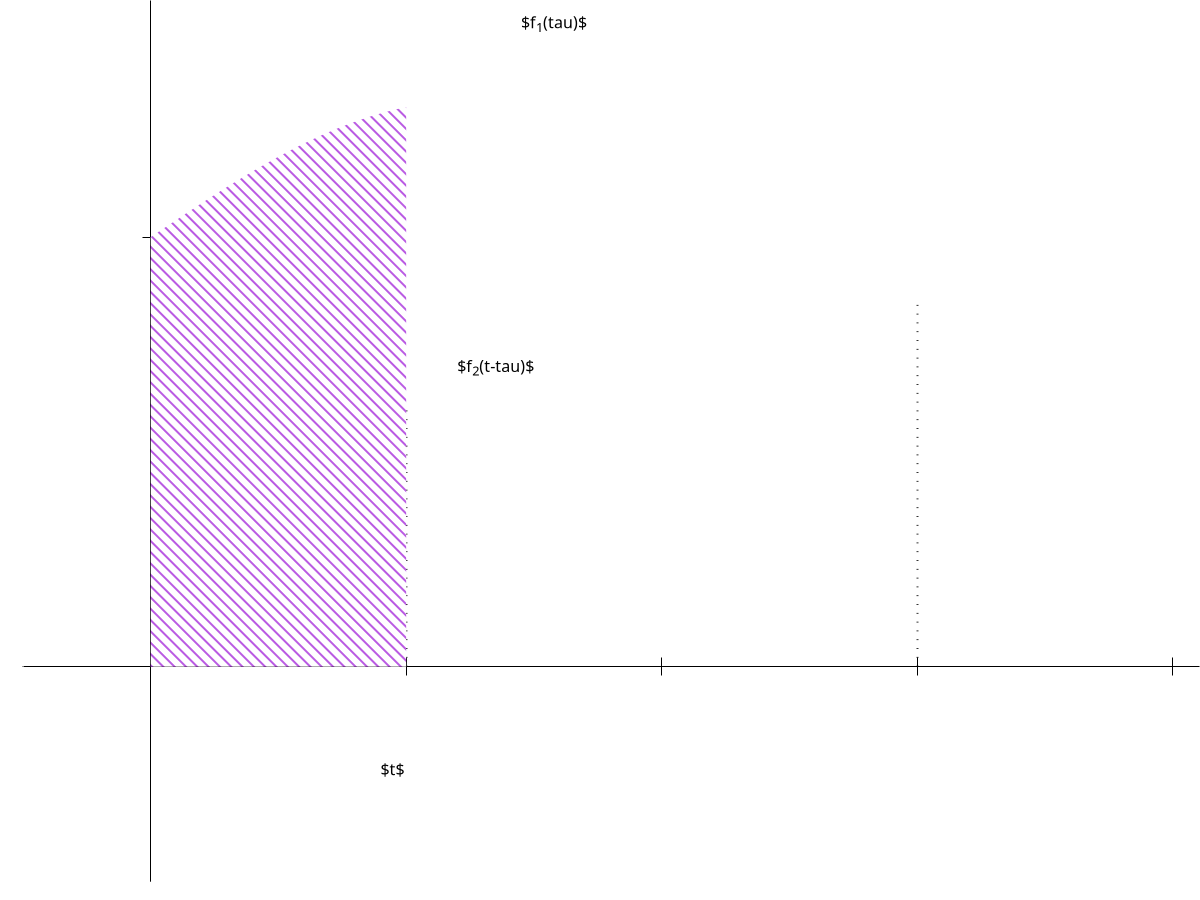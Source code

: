 set terminal epslatex size 2.2in,1.5in font ',8'
set output 'figura_05_04.tex'
set border 0

set xzeroaxis
set xtics axis
set xtics pi
set format x ''
set xrange [-0.5*pi:4*pi]
set arrow from -0.5*pi,0 to 4.5*pi,0, first 0 filled head

set yzeroaxis
set ytics axis
set ytics pi
set format y ''
set yrange [-0.5*pi:1.5*pi]
set arrow from 0,-0.5*pi to 0,2.0*pi, graph 1 filled head

set label '$t$'           at  4.70*pi,0
set label '$f(\tau)$'     at -0.90*pi,1.9*pi
set label '$f_1(\tau)$'   at  1.45*pi,1.5*pi
set label '$f_2(t-\tau)$' at  1.20*pi,0.7*pi
set label '$t$'           at  0.90*pi,-0.75

set arrow from 1.0*pi,0 to  1.0*pi,0.60*pi nohead linetype 0 linewidth 2
set arrow from 3.0*pi,0 to  3.0*pi,0.85*pi nohead linetype 0 linewidth 2

plot ( ( 0<=x && x<=1*pi) ? pi+sin(0.40*x) : NaN) with filledcurves above y1=0 fillstyle pattern 4 notitle
plot ( ( 0<=x && x<=1*pi) ? (0.6*pi)+(0.125*(x-1*pi)) : NaN) with filledcurves above y1=0 fillstyle pattern 1 notitle

plot ( (0<=x && x<=3*pi) ? pi+sin(0.40*x) : NaN) linetype 7 linewidth 1 notitle
plot ( (0<=x && x<=1*pi) ? (0.6*pi)+(0.125*(x-1*pi)) : NaN) linetype 7 linewidth 1 notitle

